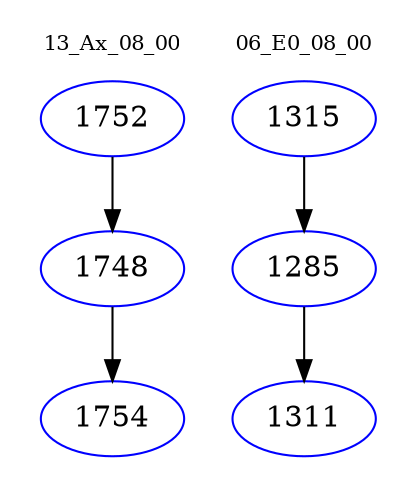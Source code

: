 digraph{
subgraph cluster_0 {
color = white
label = "13_Ax_08_00";
fontsize=10;
T0_1752 [label="1752", color="blue"]
T0_1752 -> T0_1748 [color="black"]
T0_1748 [label="1748", color="blue"]
T0_1748 -> T0_1754 [color="black"]
T0_1754 [label="1754", color="blue"]
}
subgraph cluster_1 {
color = white
label = "06_E0_08_00";
fontsize=10;
T1_1315 [label="1315", color="blue"]
T1_1315 -> T1_1285 [color="black"]
T1_1285 [label="1285", color="blue"]
T1_1285 -> T1_1311 [color="black"]
T1_1311 [label="1311", color="blue"]
}
}
